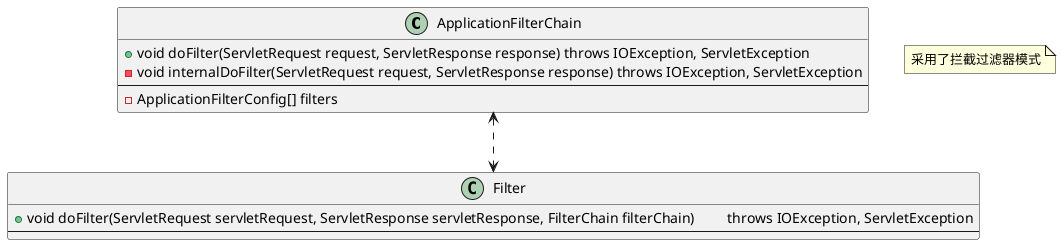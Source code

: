 @startuml
'https://plantuml.com/class-diagram

class ApplicationFilterChain {
+ void doFilter(ServletRequest request, ServletResponse response) throws IOException, ServletException
- void internalDoFilter(ServletRequest request, ServletResponse response) throws IOException, ServletException
--
- ApplicationFilterConfig[] filters
}

class Filter {
+ void doFilter(ServletRequest servletRequest, ServletResponse servletResponse, FilterChain filterChain) \
        throws IOException, ServletException
--
}

ApplicationFilterChain <..> Filter

note "采用了拦截过滤器模式" as N1

@enduml
